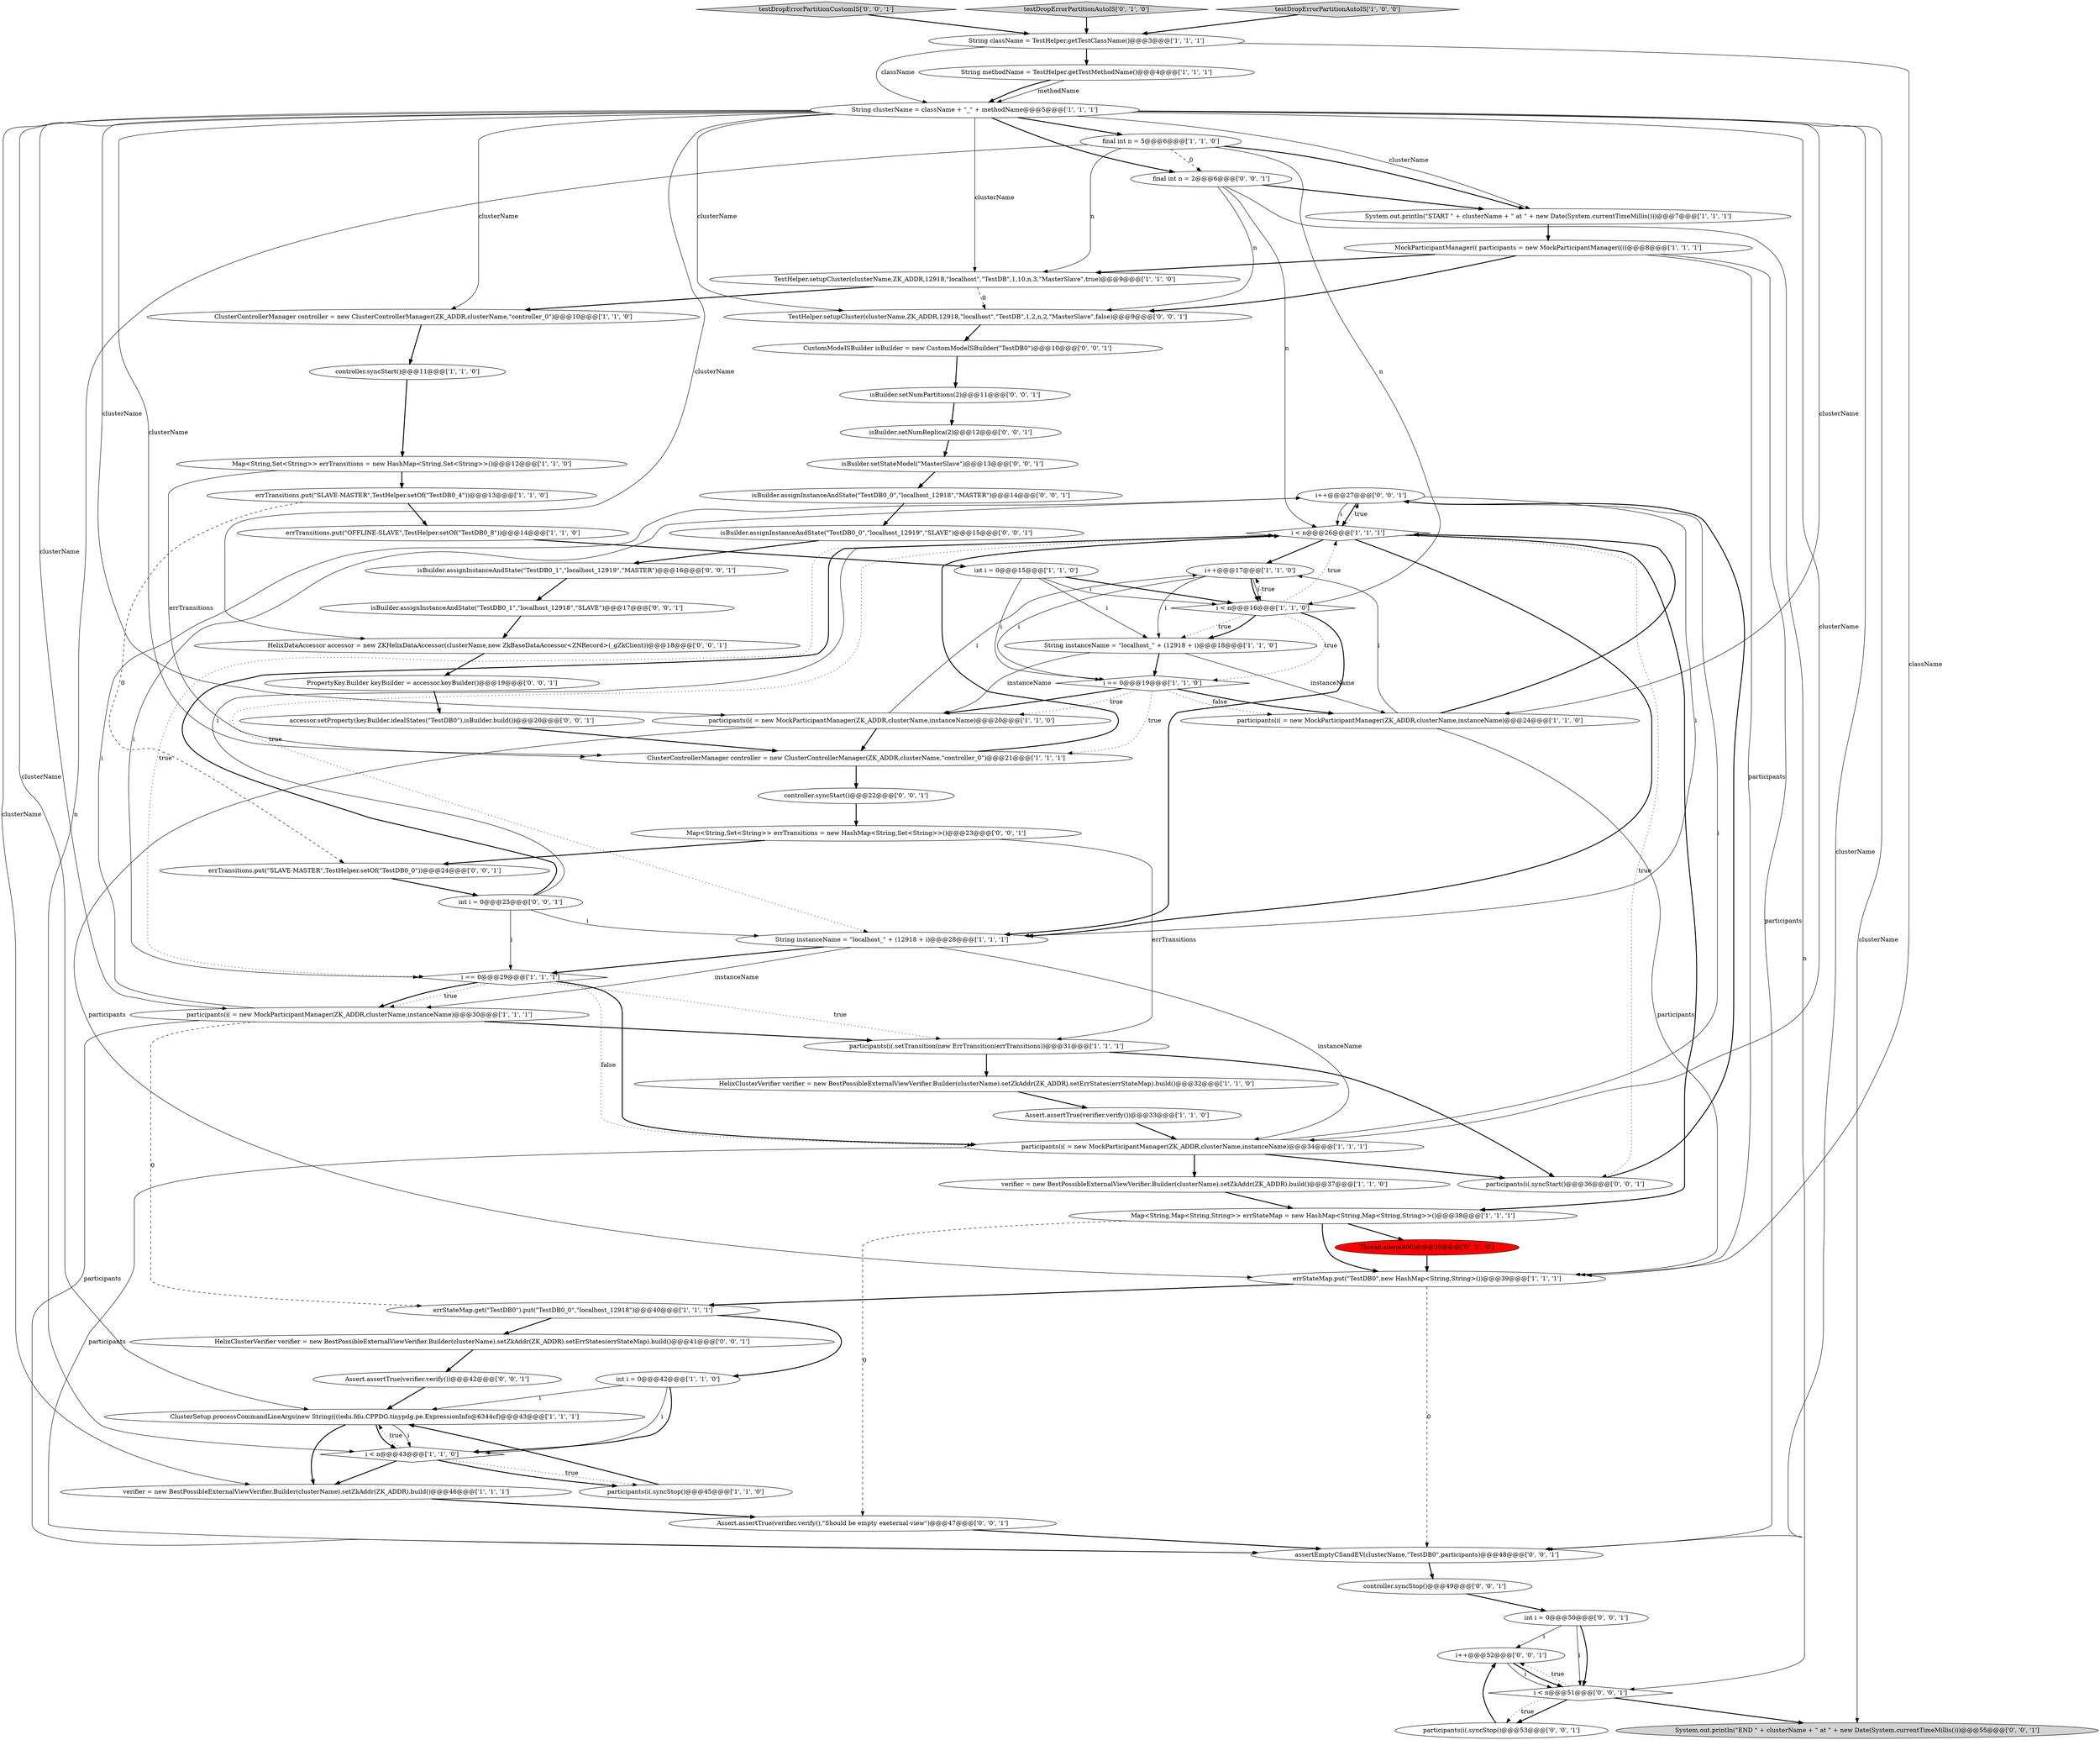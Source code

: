 digraph {
47 [style = filled, label = "i++@@@27@@@['0', '0', '1']", fillcolor = white, shape = ellipse image = "AAA0AAABBB3BBB"];
41 [style = filled, label = "System.out.println(\"END \" + clusterName + \" at \" + new Date(System.currentTimeMillis()))@@@55@@@['0', '0', '1']", fillcolor = lightgray, shape = ellipse image = "AAA0AAABBB3BBB"];
52 [style = filled, label = "TestHelper.setupCluster(clusterName,ZK_ADDR,12918,\"localhost\",\"TestDB\",1,2,n,2,\"MasterSlave\",false)@@@9@@@['0', '0', '1']", fillcolor = white, shape = ellipse image = "AAA0AAABBB3BBB"];
69 [style = filled, label = "PropertyKey.Builder keyBuilder = accessor.keyBuilder()@@@19@@@['0', '0', '1']", fillcolor = white, shape = ellipse image = "AAA0AAABBB3BBB"];
8 [style = filled, label = "Map<String,Map<String,String>> errStateMap = new HashMap<String,Map<String,String>>()@@@38@@@['1', '1', '1']", fillcolor = white, shape = ellipse image = "AAA0AAABBB1BBB"];
48 [style = filled, label = "Assert.assertTrue(verifier.verify(),\"Should be empty exeternal-view\")@@@47@@@['0', '0', '1']", fillcolor = white, shape = ellipse image = "AAA0AAABBB3BBB"];
19 [style = filled, label = "participants(i(.setTransition(new ErrTransition(errTransitions))@@@31@@@['1', '1', '1']", fillcolor = white, shape = ellipse image = "AAA0AAABBB1BBB"];
59 [style = filled, label = "Map<String,Set<String>> errTransitions = new HashMap<String,Set<String>>()@@@23@@@['0', '0', '1']", fillcolor = white, shape = ellipse image = "AAA0AAABBB3BBB"];
6 [style = filled, label = "MockParticipantManager(( participants = new MockParticipantManager((((@@@8@@@['1', '1', '1']", fillcolor = white, shape = ellipse image = "AAA0AAABBB1BBB"];
15 [style = filled, label = "ClusterControllerManager controller = new ClusterControllerManager(ZK_ADDR,clusterName,\"controller_0\")@@@21@@@['1', '1', '1']", fillcolor = white, shape = ellipse image = "AAA0AAABBB1BBB"];
31 [style = filled, label = "errTransitions.put(\"SLAVE-MASTER\",TestHelper.setOf(\"TestDB0_4\"))@@@13@@@['1', '1', '0']", fillcolor = white, shape = ellipse image = "AAA0AAABBB1BBB"];
7 [style = filled, label = "String instanceName = \"localhost_\" + (12918 + i)@@@18@@@['1', '1', '0']", fillcolor = white, shape = ellipse image = "AAA0AAABBB1BBB"];
0 [style = filled, label = "Map<String,Set<String>> errTransitions = new HashMap<String,Set<String>>()@@@12@@@['1', '1', '0']", fillcolor = white, shape = ellipse image = "AAA0AAABBB1BBB"];
5 [style = filled, label = "errStateMap.put(\"TestDB0\",new HashMap<String,String>())@@@39@@@['1', '1', '1']", fillcolor = white, shape = ellipse image = "AAA0AAABBB1BBB"];
9 [style = filled, label = "Assert.assertTrue(verifier.verify())@@@33@@@['1', '1', '0']", fillcolor = white, shape = ellipse image = "AAA0AAABBB1BBB"];
30 [style = filled, label = "HelixClusterVerifier verifier = new BestPossibleExternalViewVerifier.Builder(clusterName).setZkAddr(ZK_ADDR).setErrStates(errStateMap).build()@@@32@@@['1', '1', '0']", fillcolor = white, shape = ellipse image = "AAA0AAABBB1BBB"];
56 [style = filled, label = "isBuilder.assignInstanceAndState(\"TestDB0_0\",\"localhost_12919\",\"SLAVE\")@@@15@@@['0', '0', '1']", fillcolor = white, shape = ellipse image = "AAA0AAABBB3BBB"];
3 [style = filled, label = "TestHelper.setupCluster(clusterName,ZK_ADDR,12918,\"localhost\",\"TestDB\",1,10,n,3,\"MasterSlave\",true)@@@9@@@['1', '1', '0']", fillcolor = white, shape = ellipse image = "AAA0AAABBB1BBB"];
50 [style = filled, label = "int i = 0@@@50@@@['0', '0', '1']", fillcolor = white, shape = ellipse image = "AAA0AAABBB3BBB"];
10 [style = filled, label = "errStateMap.get(\"TestDB0\").put(\"TestDB0_0\",\"localhost_12918\")@@@40@@@['1', '1', '1']", fillcolor = white, shape = ellipse image = "AAA0AAABBB1BBB"];
29 [style = filled, label = "i < n@@@26@@@['1', '1', '1']", fillcolor = white, shape = diamond image = "AAA0AAABBB1BBB"];
44 [style = filled, label = "isBuilder.assignInstanceAndState(\"TestDB0_1\",\"localhost_12919\",\"MASTER\")@@@16@@@['0', '0', '1']", fillcolor = white, shape = ellipse image = "AAA0AAABBB3BBB"];
23 [style = filled, label = "int i = 0@@@15@@@['1', '1', '0']", fillcolor = white, shape = ellipse image = "AAA0AAABBB1BBB"];
4 [style = filled, label = "participants(i(.syncStop()@@@45@@@['1', '1', '0']", fillcolor = white, shape = ellipse image = "AAA0AAABBB1BBB"];
24 [style = filled, label = "i == 0@@@29@@@['1', '1', '1']", fillcolor = white, shape = diamond image = "AAA0AAABBB1BBB"];
18 [style = filled, label = "System.out.println(\"START \" + clusterName + \" at \" + new Date(System.currentTimeMillis()))@@@7@@@['1', '1', '1']", fillcolor = white, shape = ellipse image = "AAA0AAABBB1BBB"];
38 [style = filled, label = "Thread.sleep(400)@@@39@@@['0', '1', '0']", fillcolor = red, shape = ellipse image = "AAA1AAABBB2BBB"];
61 [style = filled, label = "isBuilder.setStateModel(\"MasterSlave\")@@@13@@@['0', '0', '1']", fillcolor = white, shape = ellipse image = "AAA0AAABBB3BBB"];
12 [style = filled, label = "i < n@@@43@@@['1', '1', '0']", fillcolor = white, shape = diamond image = "AAA0AAABBB1BBB"];
53 [style = filled, label = "participants(i(.syncStop()@@@53@@@['0', '0', '1']", fillcolor = white, shape = ellipse image = "AAA0AAABBB3BBB"];
62 [style = filled, label = "testDropErrorPartitionCustomIS['0', '0', '1']", fillcolor = lightgray, shape = diamond image = "AAA0AAABBB3BBB"];
45 [style = filled, label = "participants(i(.syncStart()@@@36@@@['0', '0', '1']", fillcolor = white, shape = ellipse image = "AAA0AAABBB3BBB"];
37 [style = filled, label = "i == 0@@@19@@@['1', '1', '0']", fillcolor = white, shape = diamond image = "AAA0AAABBB1BBB"];
51 [style = filled, label = "i++@@@52@@@['0', '0', '1']", fillcolor = white, shape = ellipse image = "AAA0AAABBB3BBB"];
33 [style = filled, label = "participants(i( = new MockParticipantManager(ZK_ADDR,clusterName,instanceName)@@@30@@@['1', '1', '1']", fillcolor = white, shape = ellipse image = "AAA0AAABBB1BBB"];
58 [style = filled, label = "final int n = 2@@@6@@@['0', '0', '1']", fillcolor = white, shape = ellipse image = "AAA0AAABBB3BBB"];
39 [style = filled, label = "testDropErrorPartitionAutoIS['0', '1', '0']", fillcolor = lightgray, shape = diamond image = "AAA0AAABBB2BBB"];
28 [style = filled, label = "String className = TestHelper.getTestClassName()@@@3@@@['1', '1', '1']", fillcolor = white, shape = ellipse image = "AAA0AAABBB1BBB"];
60 [style = filled, label = "int i = 0@@@25@@@['0', '0', '1']", fillcolor = white, shape = ellipse image = "AAA0AAABBB3BBB"];
63 [style = filled, label = "HelixClusterVerifier verifier = new BestPossibleExternalViewVerifier.Builder(clusterName).setZkAddr(ZK_ADDR).setErrStates(errStateMap).build()@@@41@@@['0', '0', '1']", fillcolor = white, shape = ellipse image = "AAA0AAABBB3BBB"];
64 [style = filled, label = "isBuilder.assignInstanceAndState(\"TestDB0_1\",\"localhost_12918\",\"SLAVE\")@@@17@@@['0', '0', '1']", fillcolor = white, shape = ellipse image = "AAA0AAABBB3BBB"];
66 [style = filled, label = "isBuilder.setNumPartitions(2)@@@11@@@['0', '0', '1']", fillcolor = white, shape = ellipse image = "AAA0AAABBB3BBB"];
43 [style = filled, label = "i < n@@@51@@@['0', '0', '1']", fillcolor = white, shape = diamond image = "AAA0AAABBB3BBB"];
25 [style = filled, label = "verifier = new BestPossibleExternalViewVerifier.Builder(clusterName).setZkAddr(ZK_ADDR).build()@@@46@@@['1', '1', '1']", fillcolor = white, shape = ellipse image = "AAA0AAABBB1BBB"];
27 [style = filled, label = "int i = 0@@@42@@@['1', '1', '0']", fillcolor = white, shape = ellipse image = "AAA0AAABBB1BBB"];
32 [style = filled, label = "participants(i( = new MockParticipantManager(ZK_ADDR,clusterName,instanceName)@@@24@@@['1', '1', '0']", fillcolor = white, shape = ellipse image = "AAA0AAABBB1BBB"];
22 [style = filled, label = "String methodName = TestHelper.getTestMethodName()@@@4@@@['1', '1', '1']", fillcolor = white, shape = ellipse image = "AAA0AAABBB1BBB"];
40 [style = filled, label = "isBuilder.setNumReplica(2)@@@12@@@['0', '0', '1']", fillcolor = white, shape = ellipse image = "AAA0AAABBB3BBB"];
1 [style = filled, label = "participants(i( = new MockParticipantManager(ZK_ADDR,clusterName,instanceName)@@@20@@@['1', '1', '0']", fillcolor = white, shape = ellipse image = "AAA0AAABBB1BBB"];
42 [style = filled, label = "accessor.setProperty(keyBuilder.idealStates(\"TestDB0\"),isBuilder.build())@@@20@@@['0', '0', '1']", fillcolor = white, shape = ellipse image = "AAA0AAABBB3BBB"];
11 [style = filled, label = "String clusterName = className + \"_\" + methodName@@@5@@@['1', '1', '1']", fillcolor = white, shape = ellipse image = "AAA0AAABBB1BBB"];
34 [style = filled, label = "ClusterControllerManager controller = new ClusterControllerManager(ZK_ADDR,clusterName,\"controller_0\")@@@10@@@['1', '1', '0']", fillcolor = white, shape = ellipse image = "AAA0AAABBB1BBB"];
54 [style = filled, label = "Assert.assertTrue(verifier.verify())@@@42@@@['0', '0', '1']", fillcolor = white, shape = ellipse image = "AAA0AAABBB3BBB"];
57 [style = filled, label = "assertEmptyCSandEV(clusterName,\"TestDB0\",participants)@@@48@@@['0', '0', '1']", fillcolor = white, shape = ellipse image = "AAA0AAABBB3BBB"];
17 [style = filled, label = "participants(i( = new MockParticipantManager(ZK_ADDR,clusterName,instanceName)@@@34@@@['1', '1', '1']", fillcolor = white, shape = ellipse image = "AAA0AAABBB1BBB"];
21 [style = filled, label = "i < n@@@16@@@['1', '1', '0']", fillcolor = white, shape = diamond image = "AAA0AAABBB1BBB"];
13 [style = filled, label = "errTransitions.put(\"OFFLINE-SLAVE\",TestHelper.setOf(\"TestDB0_8\"))@@@14@@@['1', '1', '0']", fillcolor = white, shape = ellipse image = "AAA0AAABBB1BBB"];
14 [style = filled, label = "i++@@@17@@@['1', '1', '0']", fillcolor = white, shape = ellipse image = "AAA0AAABBB1BBB"];
36 [style = filled, label = "controller.syncStart()@@@11@@@['1', '1', '0']", fillcolor = white, shape = ellipse image = "AAA0AAABBB1BBB"];
46 [style = filled, label = "errTransitions.put(\"SLAVE-MASTER\",TestHelper.setOf(\"TestDB0_0\"))@@@24@@@['0', '0', '1']", fillcolor = white, shape = ellipse image = "AAA0AAABBB3BBB"];
35 [style = filled, label = "String instanceName = \"localhost_\" + (12918 + i)@@@28@@@['1', '1', '1']", fillcolor = white, shape = ellipse image = "AAA0AAABBB1BBB"];
16 [style = filled, label = "ClusterSetup.processCommandLineArgs(new String((((edu.fdu.CPPDG.tinypdg.pe.ExpressionInfo@6344cf)@@@43@@@['1', '1', '1']", fillcolor = white, shape = ellipse image = "AAA0AAABBB1BBB"];
55 [style = filled, label = "controller.syncStart()@@@22@@@['0', '0', '1']", fillcolor = white, shape = ellipse image = "AAA0AAABBB3BBB"];
2 [style = filled, label = "verifier = new BestPossibleExternalViewVerifier.Builder(clusterName).setZkAddr(ZK_ADDR).build()@@@37@@@['1', '1', '0']", fillcolor = white, shape = ellipse image = "AAA0AAABBB1BBB"];
65 [style = filled, label = "CustomModeISBuilder isBuilder = new CustomModeISBuilder(\"TestDB0\")@@@10@@@['0', '0', '1']", fillcolor = white, shape = ellipse image = "AAA0AAABBB3BBB"];
67 [style = filled, label = "isBuilder.assignInstanceAndState(\"TestDB0_0\",\"localhost_12918\",\"MASTER\")@@@14@@@['0', '0', '1']", fillcolor = white, shape = ellipse image = "AAA0AAABBB3BBB"];
68 [style = filled, label = "HelixDataAccessor accessor = new ZKHelixDataAccessor(clusterName,new ZkBaseDataAccessor<ZNRecord>(_gZkClient))@@@18@@@['0', '0', '1']", fillcolor = white, shape = ellipse image = "AAA0AAABBB3BBB"];
26 [style = filled, label = "final int n = 5@@@6@@@['1', '1', '0']", fillcolor = white, shape = ellipse image = "AAA0AAABBB1BBB"];
20 [style = filled, label = "testDropErrorPartitionAutoIS['1', '0', '0']", fillcolor = lightgray, shape = diamond image = "AAA0AAABBB1BBB"];
49 [style = filled, label = "controller.syncStop()@@@49@@@['0', '0', '1']", fillcolor = white, shape = ellipse image = "AAA0AAABBB3BBB"];
6->3 [style = bold, label=""];
15->55 [style = bold, label=""];
17->57 [style = solid, label="participants"];
1->5 [style = solid, label="participants"];
11->41 [style = solid, label="clusterName"];
58->52 [style = solid, label="n"];
17->47 [style = solid, label="i"];
11->34 [style = solid, label="clusterName"];
68->69 [style = bold, label=""];
14->7 [style = solid, label="i"];
60->29 [style = bold, label=""];
11->32 [style = solid, label="clusterName"];
7->1 [style = solid, label="instanceName"];
35->33 [style = solid, label="instanceName"];
0->15 [style = solid, label="errTransitions"];
17->45 [style = bold, label=""];
24->33 [style = dotted, label="true"];
43->51 [style = dotted, label="true"];
37->1 [style = dotted, label="true"];
25->48 [style = bold, label=""];
58->18 [style = bold, label=""];
69->42 [style = bold, label=""];
22->11 [style = solid, label="methodName"];
3->34 [style = bold, label=""];
33->47 [style = solid, label="i"];
36->0 [style = bold, label=""];
11->1 [style = solid, label="clusterName"];
54->16 [style = bold, label=""];
26->58 [style = dashed, label="0"];
43->53 [style = bold, label=""];
21->7 [style = dotted, label="true"];
24->17 [style = bold, label=""];
29->14 [style = bold, label=""];
23->21 [style = solid, label="i"];
37->32 [style = bold, label=""];
21->37 [style = dotted, label="true"];
50->43 [style = solid, label="i"];
21->35 [style = bold, label=""];
23->37 [style = solid, label="i"];
4->16 [style = bold, label=""];
42->15 [style = bold, label=""];
37->32 [style = dotted, label="false"];
8->48 [style = dashed, label="0"];
40->61 [style = bold, label=""];
27->12 [style = solid, label="i"];
5->10 [style = bold, label=""];
6->57 [style = solid, label="participants"];
50->43 [style = bold, label=""];
27->12 [style = bold, label=""];
55->59 [style = bold, label=""];
51->43 [style = solid, label="i"];
11->57 [style = solid, label="clusterName"];
63->54 [style = bold, label=""];
37->1 [style = bold, label=""];
21->29 [style = dotted, label="true"];
47->35 [style = solid, label="i"];
52->65 [style = bold, label=""];
7->37 [style = bold, label=""];
1->14 [style = solid, label="i"];
9->17 [style = bold, label=""];
65->66 [style = bold, label=""];
11->17 [style = solid, label="clusterName"];
8->38 [style = bold, label=""];
67->56 [style = bold, label=""];
46->60 [style = bold, label=""];
26->21 [style = solid, label="n"];
32->14 [style = solid, label="i"];
31->46 [style = dashed, label="0"];
32->5 [style = solid, label="participants"];
60->29 [style = solid, label="i"];
17->2 [style = bold, label=""];
6->5 [style = solid, label="participants"];
27->16 [style = solid, label="i"];
35->17 [style = solid, label="instanceName"];
33->10 [style = dashed, label="0"];
34->36 [style = bold, label=""];
62->28 [style = bold, label=""];
14->21 [style = solid, label="i"];
21->7 [style = bold, label=""];
24->19 [style = dotted, label="true"];
12->4 [style = dotted, label="true"];
29->35 [style = bold, label=""];
7->32 [style = solid, label="instanceName"];
11->3 [style = solid, label="clusterName"];
60->35 [style = solid, label="i"];
33->57 [style = solid, label="participants"];
11->58 [style = bold, label=""];
22->11 [style = bold, label=""];
14->21 [style = bold, label=""];
15->29 [style = bold, label=""];
59->46 [style = bold, label=""];
0->31 [style = bold, label=""];
11->26 [style = bold, label=""];
38->5 [style = bold, label=""];
11->16 [style = solid, label="clusterName"];
24->17 [style = dotted, label="false"];
31->13 [style = bold, label=""];
11->52 [style = solid, label="clusterName"];
11->18 [style = solid, label="clusterName"];
5->57 [style = dashed, label="0"];
30->9 [style = bold, label=""];
26->12 [style = solid, label="n"];
37->15 [style = dotted, label="true"];
49->50 [style = bold, label=""];
35->24 [style = bold, label=""];
47->29 [style = solid, label="i"];
24->33 [style = bold, label=""];
47->29 [style = bold, label=""];
19->45 [style = bold, label=""];
43->53 [style = dotted, label="true"];
18->6 [style = bold, label=""];
26->3 [style = solid, label="n"];
47->24 [style = solid, label="i"];
43->41 [style = bold, label=""];
51->43 [style = bold, label=""];
33->19 [style = bold, label=""];
50->51 [style = solid, label="i"];
29->24 [style = dotted, label="true"];
60->24 [style = solid, label="i"];
28->22 [style = bold, label=""];
11->15 [style = solid, label="clusterName"];
61->67 [style = bold, label=""];
11->33 [style = solid, label="clusterName"];
3->52 [style = dashed, label="0"];
29->8 [style = bold, label=""];
58->29 [style = solid, label="n"];
28->11 [style = solid, label="className"];
53->51 [style = bold, label=""];
59->19 [style = solid, label="errTransitions"];
48->57 [style = bold, label=""];
10->27 [style = bold, label=""];
66->40 [style = bold, label=""];
1->15 [style = bold, label=""];
20->28 [style = bold, label=""];
28->5 [style = solid, label="className"];
10->63 [style = bold, label=""];
16->25 [style = bold, label=""];
6->52 [style = bold, label=""];
39->28 [style = bold, label=""];
32->29 [style = bold, label=""];
29->45 [style = dotted, label="true"];
8->5 [style = bold, label=""];
23->21 [style = bold, label=""];
12->4 [style = bold, label=""];
12->16 [style = dotted, label="true"];
29->47 [style = dotted, label="true"];
12->25 [style = bold, label=""];
64->68 [style = bold, label=""];
21->14 [style = dotted, label="true"];
13->23 [style = bold, label=""];
45->47 [style = bold, label=""];
11->68 [style = solid, label="clusterName"];
23->7 [style = solid, label="i"];
57->49 [style = bold, label=""];
16->12 [style = solid, label="i"];
14->37 [style = solid, label="i"];
58->43 [style = solid, label="n"];
11->25 [style = solid, label="clusterName"];
16->12 [style = bold, label=""];
56->44 [style = bold, label=""];
29->35 [style = dotted, label="true"];
44->64 [style = bold, label=""];
2->8 [style = bold, label=""];
26->18 [style = bold, label=""];
19->30 [style = bold, label=""];
}
